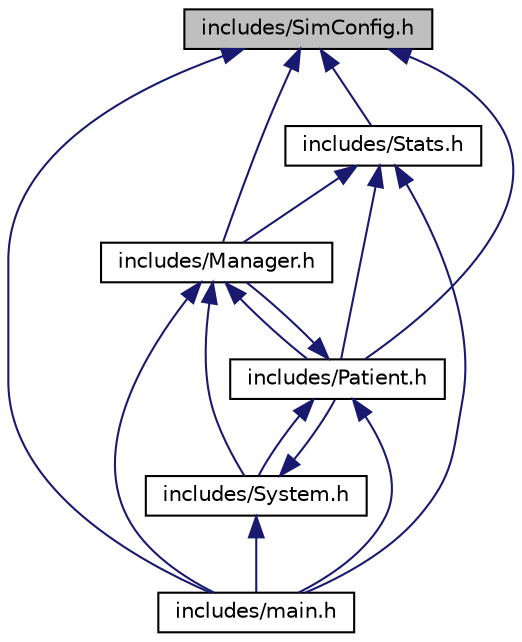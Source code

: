 digraph "includes/SimConfig.h"
{
 // LATEX_PDF_SIZE
  edge [fontname="Helvetica",fontsize="10",labelfontname="Helvetica",labelfontsize="10"];
  node [fontname="Helvetica",fontsize="10",shape=record];
  Node1 [label="includes/SimConfig.h",height=0.2,width=0.4,color="black", fillcolor="grey75", style="filled", fontcolor="black",tooltip=" "];
  Node1 -> Node2 [dir="back",color="midnightblue",fontsize="10",style="solid"];
  Node2 [label="includes/Manager.h",height=0.2,width=0.4,color="black", fillcolor="white", style="filled",URL="$d1/da0/Manager_8h.html",tooltip=" "];
  Node2 -> Node3 [dir="back",color="midnightblue",fontsize="10",style="solid"];
  Node3 [label="includes/Patient.h",height=0.2,width=0.4,color="black", fillcolor="white", style="filled",URL="$d1/d5b/Patient_8h.html",tooltip=" "];
  Node3 -> Node4 [dir="back",color="midnightblue",fontsize="10",style="solid"];
  Node4 [label="includes/main.h",height=0.2,width=0.4,color="black", fillcolor="white", style="filled",URL="$d4/dbf/main_8h_source.html",tooltip=" "];
  Node3 -> Node2 [dir="back",color="midnightblue",fontsize="10",style="solid"];
  Node3 -> Node5 [dir="back",color="midnightblue",fontsize="10",style="solid"];
  Node5 [label="includes/System.h",height=0.2,width=0.4,color="black", fillcolor="white", style="filled",URL="$db/d39/System_8h.html",tooltip=" "];
  Node5 -> Node3 [dir="back",color="midnightblue",fontsize="10",style="solid"];
  Node5 -> Node4 [dir="back",color="midnightblue",fontsize="10",style="solid"];
  Node2 -> Node5 [dir="back",color="midnightblue",fontsize="10",style="solid"];
  Node2 -> Node4 [dir="back",color="midnightblue",fontsize="10",style="solid"];
  Node1 -> Node6 [dir="back",color="midnightblue",fontsize="10",style="solid"];
  Node6 [label="includes/Stats.h",height=0.2,width=0.4,color="black", fillcolor="white", style="filled",URL="$dc/d09/Stats_8h.html",tooltip=" "];
  Node6 -> Node2 [dir="back",color="midnightblue",fontsize="10",style="solid"];
  Node6 -> Node3 [dir="back",color="midnightblue",fontsize="10",style="solid"];
  Node6 -> Node4 [dir="back",color="midnightblue",fontsize="10",style="solid"];
  Node1 -> Node3 [dir="back",color="midnightblue",fontsize="10",style="solid"];
  Node1 -> Node4 [dir="back",color="midnightblue",fontsize="10",style="solid"];
}
